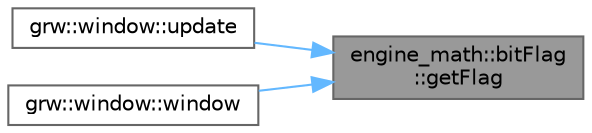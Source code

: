 digraph "engine_math::bitFlag::getFlag"
{
 // LATEX_PDF_SIZE
  bgcolor="transparent";
  edge [fontname=Helvetica,fontsize=10,labelfontname=Helvetica,labelfontsize=10];
  node [fontname=Helvetica,fontsize=10,shape=box,height=0.2,width=0.4];
  rankdir="RL";
  Node1 [label="engine_math::bitFlag\l::getFlag",height=0.2,width=0.4,color="gray40", fillcolor="grey60", style="filled", fontcolor="black",tooltip=" "];
  Node1 -> Node2 [dir="back",color="steelblue1",style="solid"];
  Node2 [label="grw::window::update",height=0.2,width=0.4,color="grey40", fillcolor="white", style="filled",URL="$classgrw_1_1window.html#a6078e11da8eb9c4ba4f9044b8694d87c",tooltip="Update the window."];
  Node1 -> Node3 [dir="back",color="steelblue1",style="solid"];
  Node3 [label="grw::window::window",height=0.2,width=0.4,color="grey40", fillcolor="white", style="filled",URL="$classgrw_1_1window.html#a7bdc3ff967d32bd8fceca555efb9c200",tooltip="Create a new window."];
}
